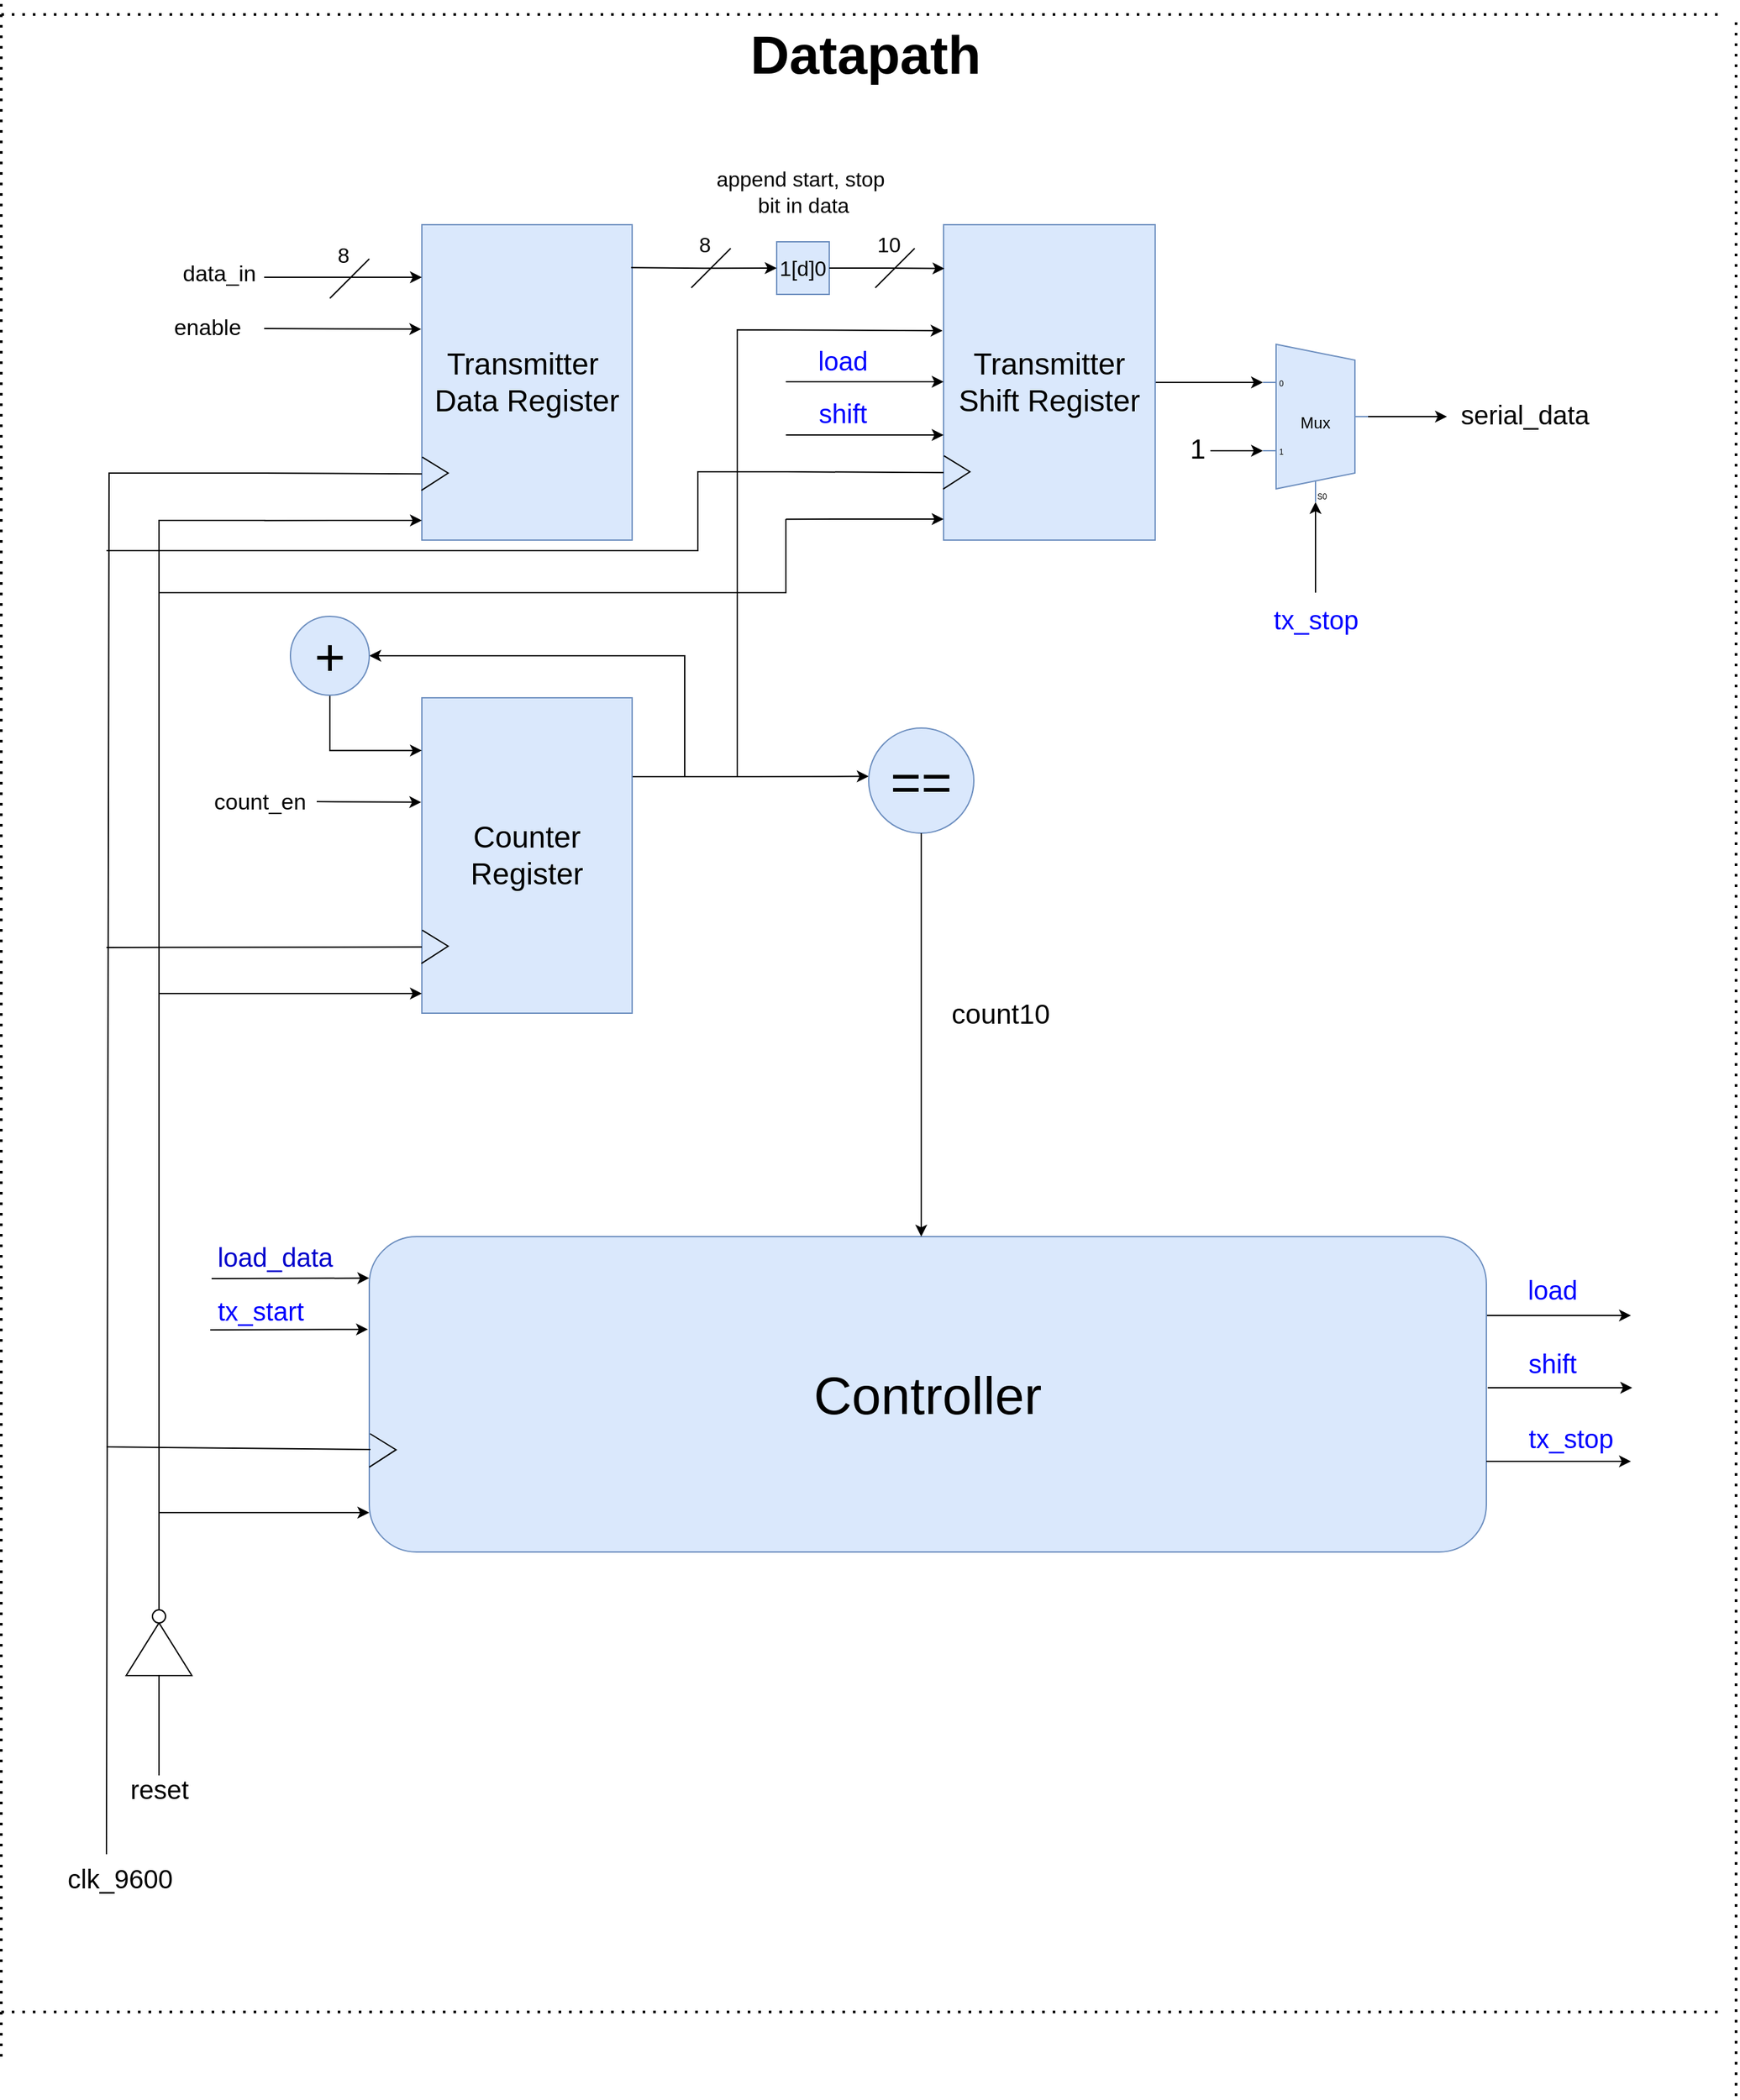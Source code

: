 <mxfile version="24.7.6">
  <diagram name="Page-1" id="l48Uq00KLZCkgwiKBUMl">
    <mxGraphModel dx="4155" dy="3085" grid="1" gridSize="10" guides="1" tooltips="1" connect="1" arrows="1" fold="1" page="1" pageScale="1" pageWidth="827" pageHeight="1169" math="0" shadow="0">
      <root>
        <mxCell id="0" />
        <mxCell id="1" parent="0" />
        <mxCell id="thzye2hZGfBqo8gDTTIo-1" value="&lt;h1 style=&quot;margin-top: 0px;&quot;&gt;&lt;font style=&quot;font-size: 41px;&quot;&gt;Datapath&lt;/font&gt;&lt;/h1&gt;" style="text;html=1;whiteSpace=wrap;overflow=hidden;rounded=0;" vertex="1" parent="1">
          <mxGeometry x="408" width="264" height="70" as="geometry" />
        </mxCell>
        <mxCell id="thzye2hZGfBqo8gDTTIo-69" style="edgeStyle=orthogonalEdgeStyle;rounded=0;orthogonalLoop=1;jettySize=auto;html=1;exitX=1;exitY=0.25;exitDx=0;exitDy=0;" edge="1" parent="1" source="thzye2hZGfBqo8gDTTIo-2">
          <mxGeometry relative="1" as="geometry">
            <mxPoint x="1080" y="990" as="targetPoint" />
          </mxGeometry>
        </mxCell>
        <mxCell id="thzye2hZGfBqo8gDTTIo-2" value="&lt;font style=&quot;font-size: 40px;&quot;&gt;Controller&lt;/font&gt;" style="rounded=1;whiteSpace=wrap;html=1;fillColor=#dae8fc;strokeColor=#6c8ebf;" vertex="1" parent="1">
          <mxGeometry x="120" y="930" width="850" height="240" as="geometry" />
        </mxCell>
        <mxCell id="thzye2hZGfBqo8gDTTIo-3" value="&lt;font style=&quot;font-size: 23px;&quot;&gt;Transmitter&amp;nbsp;&lt;/font&gt;&lt;div style=&quot;font-size: 23px;&quot;&gt;&lt;font style=&quot;font-size: 23px;&quot;&gt;Data Register&lt;/font&gt;&lt;/div&gt;" style="rounded=0;whiteSpace=wrap;html=1;fillColor=#dae8fc;strokeColor=#6c8ebf;" vertex="1" parent="1">
          <mxGeometry x="160" y="160" width="160" height="240" as="geometry" />
        </mxCell>
        <mxCell id="thzye2hZGfBqo8gDTTIo-4" value="" style="edgeStyle=none;orthogonalLoop=1;jettySize=auto;html=1;rounded=0;entryX=0;entryY=0.25;entryDx=0;entryDy=0;" edge="1" parent="1">
          <mxGeometry width="80" relative="1" as="geometry">
            <mxPoint x="40" y="200" as="sourcePoint" />
            <mxPoint x="160" y="200" as="targetPoint" />
            <Array as="points" />
          </mxGeometry>
        </mxCell>
        <mxCell id="thzye2hZGfBqo8gDTTIo-5" value="" style="endArrow=none;html=1;rounded=0;exitX=-0.003;exitY=0.666;exitDx=0;exitDy=0;exitPerimeter=0;entryX=0.002;entryY=0.539;entryDx=0;entryDy=0;entryPerimeter=0;" edge="1" parent="1">
          <mxGeometry width="50" height="50" relative="1" as="geometry">
            <mxPoint x="159.64" y="362.2" as="sourcePoint" />
            <mxPoint x="160.24" y="336.8" as="targetPoint" />
            <Array as="points">
              <mxPoint x="180" y="349" />
            </Array>
          </mxGeometry>
        </mxCell>
        <mxCell id="thzye2hZGfBqo8gDTTIo-6" value="" style="endArrow=none;html=1;rounded=0;entryX=0;entryY=0.603;entryDx=0;entryDy=0;entryPerimeter=0;" edge="1" parent="1">
          <mxGeometry width="50" height="50" relative="1" as="geometry">
            <mxPoint x="40" y="349" as="sourcePoint" />
            <mxPoint x="160" y="349.6" as="targetPoint" />
          </mxGeometry>
        </mxCell>
        <mxCell id="thzye2hZGfBqo8gDTTIo-7" value="" style="endArrow=classic;html=1;rounded=0;entryX=0;entryY=0.937;entryDx=0;entryDy=0;entryPerimeter=0;" edge="1" parent="1">
          <mxGeometry width="50" height="50" relative="1" as="geometry">
            <mxPoint x="40" y="385.08" as="sourcePoint" />
            <mxPoint x="160" y="385.0" as="targetPoint" />
          </mxGeometry>
        </mxCell>
        <mxCell id="thzye2hZGfBqo8gDTTIo-8" value="" style="endArrow=classic;html=1;rounded=0;entryX=-0.003;entryY=0.331;entryDx=0;entryDy=0;entryPerimeter=0;" edge="1" parent="1" target="thzye2hZGfBqo8gDTTIo-3">
          <mxGeometry width="50" height="50" relative="1" as="geometry">
            <mxPoint x="40" y="239" as="sourcePoint" />
            <mxPoint x="160" y="242" as="targetPoint" />
          </mxGeometry>
        </mxCell>
        <mxCell id="thzye2hZGfBqo8gDTTIo-10" value="&lt;font style=&quot;font-size: 17px;&quot;&gt;data_in&lt;/font&gt;" style="text;html=1;align=center;verticalAlign=middle;whiteSpace=wrap;rounded=0;" vertex="1" parent="1">
          <mxGeometry x="-24" y="183" width="60" height="30" as="geometry" />
        </mxCell>
        <mxCell id="thzye2hZGfBqo8gDTTIo-16" value="" style="endArrow=none;dashed=1;html=1;dashPattern=1 3;strokeWidth=2;rounded=0;" edge="1" parent="1">
          <mxGeometry width="50" height="50" relative="1" as="geometry">
            <mxPoint x="1160" y="1584" as="sourcePoint" />
            <mxPoint x="1160" as="targetPoint" />
          </mxGeometry>
        </mxCell>
        <mxCell id="thzye2hZGfBqo8gDTTIo-19" value="&lt;font style=&quot;font-size: 17px;&quot;&gt;enable&lt;/font&gt;" style="text;html=1;align=center;verticalAlign=middle;whiteSpace=wrap;rounded=0;" vertex="1" parent="1">
          <mxGeometry x="-50" y="224" width="94" height="30" as="geometry" />
        </mxCell>
        <mxCell id="thzye2hZGfBqo8gDTTIo-54" style="edgeStyle=orthogonalEdgeStyle;rounded=0;orthogonalLoop=1;jettySize=auto;html=1;exitX=1;exitY=0.5;exitDx=0;exitDy=0;" edge="1" parent="1" source="thzye2hZGfBqo8gDTTIo-20">
          <mxGeometry relative="1" as="geometry">
            <mxPoint x="800" y="280" as="targetPoint" />
          </mxGeometry>
        </mxCell>
        <mxCell id="thzye2hZGfBqo8gDTTIo-20" value="&lt;font style=&quot;font-size: 23px;&quot;&gt;Transmitter&lt;/font&gt;&lt;div style=&quot;font-size: 23px;&quot;&gt;&lt;font style=&quot;font-size: 23px;&quot;&gt;Shift Register&lt;/font&gt;&lt;/div&gt;" style="rounded=0;whiteSpace=wrap;html=1;fillColor=#dae8fc;strokeColor=#6c8ebf;" vertex="1" parent="1">
          <mxGeometry x="557" y="160" width="161" height="240" as="geometry" />
        </mxCell>
        <mxCell id="thzye2hZGfBqo8gDTTIo-22" value="" style="endArrow=none;html=1;rounded=0;exitX=-0.003;exitY=0.666;exitDx=0;exitDy=0;exitPerimeter=0;entryX=0.002;entryY=0.539;entryDx=0;entryDy=0;entryPerimeter=0;" edge="1" parent="1">
          <mxGeometry width="50" height="50" relative="1" as="geometry">
            <mxPoint x="556.64" y="361.2" as="sourcePoint" />
            <mxPoint x="557.24" y="335.8" as="targetPoint" />
            <Array as="points">
              <mxPoint x="577" y="348" />
            </Array>
          </mxGeometry>
        </mxCell>
        <mxCell id="thzye2hZGfBqo8gDTTIo-23" value="" style="endArrow=none;html=1;rounded=0;entryX=0;entryY=0.603;entryDx=0;entryDy=0;entryPerimeter=0;" edge="1" parent="1">
          <mxGeometry width="50" height="50" relative="1" as="geometry">
            <mxPoint x="437" y="348" as="sourcePoint" />
            <mxPoint x="557" y="348.6" as="targetPoint" />
          </mxGeometry>
        </mxCell>
        <mxCell id="thzye2hZGfBqo8gDTTIo-24" value="" style="endArrow=classic;html=1;rounded=0;entryX=0;entryY=0.937;entryDx=0;entryDy=0;entryPerimeter=0;" edge="1" parent="1">
          <mxGeometry width="50" height="50" relative="1" as="geometry">
            <mxPoint x="437" y="384.08" as="sourcePoint" />
            <mxPoint x="557" y="384.0" as="targetPoint" />
          </mxGeometry>
        </mxCell>
        <mxCell id="thzye2hZGfBqo8gDTTIo-30" value="" style="edgeStyle=none;orthogonalLoop=1;jettySize=auto;html=1;rounded=0;" edge="1" parent="1">
          <mxGeometry width="80" relative="1" as="geometry">
            <mxPoint x="437" y="279.52" as="sourcePoint" />
            <mxPoint x="557" y="279.52" as="targetPoint" />
            <Array as="points" />
          </mxGeometry>
        </mxCell>
        <mxCell id="thzye2hZGfBqo8gDTTIo-31" value="" style="edgeStyle=none;orthogonalLoop=1;jettySize=auto;html=1;rounded=0;" edge="1" parent="1">
          <mxGeometry width="80" relative="1" as="geometry">
            <mxPoint x="437" y="320" as="sourcePoint" />
            <mxPoint x="557" y="320" as="targetPoint" />
            <Array as="points" />
          </mxGeometry>
        </mxCell>
        <mxCell id="thzye2hZGfBqo8gDTTIo-41" style="edgeStyle=orthogonalEdgeStyle;rounded=0;orthogonalLoop=1;jettySize=auto;html=1;exitX=1;exitY=0.25;exitDx=0;exitDy=0;" edge="1" parent="1" source="thzye2hZGfBqo8gDTTIo-33">
          <mxGeometry relative="1" as="geometry">
            <mxPoint x="500" y="579.75" as="targetPoint" />
          </mxGeometry>
        </mxCell>
        <mxCell id="thzye2hZGfBqo8gDTTIo-33" value="&lt;font style=&quot;font-size: 23px;&quot;&gt;Counter&lt;/font&gt;&lt;div style=&quot;font-size: 23px;&quot;&gt;&lt;font style=&quot;font-size: 23px;&quot;&gt;Register&lt;/font&gt;&lt;/div&gt;" style="rounded=0;whiteSpace=wrap;html=1;fillColor=#dae8fc;strokeColor=#6c8ebf;" vertex="1" parent="1">
          <mxGeometry x="160" y="520" width="160" height="240" as="geometry" />
        </mxCell>
        <mxCell id="thzye2hZGfBqo8gDTTIo-35" value="" style="endArrow=none;html=1;rounded=0;exitX=-0.003;exitY=0.666;exitDx=0;exitDy=0;exitPerimeter=0;entryX=0.002;entryY=0.539;entryDx=0;entryDy=0;entryPerimeter=0;" edge="1" parent="1">
          <mxGeometry width="50" height="50" relative="1" as="geometry">
            <mxPoint x="159.64" y="722.2" as="sourcePoint" />
            <mxPoint x="160.24" y="696.8" as="targetPoint" />
            <Array as="points">
              <mxPoint x="180" y="709" />
            </Array>
          </mxGeometry>
        </mxCell>
        <mxCell id="thzye2hZGfBqo8gDTTIo-36" value="" style="endArrow=none;html=1;rounded=0;entryX=0;entryY=0.603;entryDx=0;entryDy=0;entryPerimeter=0;" edge="1" parent="1">
          <mxGeometry width="50" height="50" relative="1" as="geometry">
            <mxPoint x="-80" y="710" as="sourcePoint" />
            <mxPoint x="160" y="709.6" as="targetPoint" />
          </mxGeometry>
        </mxCell>
        <mxCell id="thzye2hZGfBqo8gDTTIo-37" value="" style="endArrow=classic;html=1;rounded=0;entryX=0;entryY=0.937;entryDx=0;entryDy=0;entryPerimeter=0;" edge="1" parent="1">
          <mxGeometry width="50" height="50" relative="1" as="geometry">
            <mxPoint x="-40" y="745" as="sourcePoint" />
            <mxPoint x="160" y="745" as="targetPoint" />
          </mxGeometry>
        </mxCell>
        <mxCell id="thzye2hZGfBqo8gDTTIo-38" value="" style="endArrow=classic;html=1;rounded=0;entryX=-0.003;entryY=0.331;entryDx=0;entryDy=0;entryPerimeter=0;" edge="1" parent="1" target="thzye2hZGfBqo8gDTTIo-33">
          <mxGeometry width="50" height="50" relative="1" as="geometry">
            <mxPoint x="80" y="599" as="sourcePoint" />
            <mxPoint x="160" y="602" as="targetPoint" />
          </mxGeometry>
        </mxCell>
        <mxCell id="thzye2hZGfBqo8gDTTIo-40" value="&lt;font style=&quot;font-size: 17px;&quot;&gt;count_en&lt;/font&gt;" style="text;html=1;align=center;verticalAlign=middle;whiteSpace=wrap;rounded=0;" vertex="1" parent="1">
          <mxGeometry x="-10" y="585" width="94" height="30" as="geometry" />
        </mxCell>
        <mxCell id="thzye2hZGfBqo8gDTTIo-42" value="&lt;font style=&quot;font-size: 40px;&quot;&gt;==&lt;/font&gt;" style="ellipse;whiteSpace=wrap;html=1;aspect=fixed;fillColor=#dae8fc;strokeColor=#6c8ebf;" vertex="1" parent="1">
          <mxGeometry x="500" y="543" width="80" height="80" as="geometry" />
        </mxCell>
        <mxCell id="thzye2hZGfBqo8gDTTIo-43" value="" style="edgeStyle=none;orthogonalLoop=1;jettySize=auto;html=1;rounded=0;entryX=1;entryY=0.5;entryDx=0;entryDy=0;" edge="1" parent="1" target="thzye2hZGfBqo8gDTTIo-44">
          <mxGeometry width="80" relative="1" as="geometry">
            <mxPoint x="360" y="580" as="sourcePoint" />
            <mxPoint x="120" y="480" as="targetPoint" />
            <Array as="points">
              <mxPoint x="360" y="488" />
            </Array>
          </mxGeometry>
        </mxCell>
        <mxCell id="thzye2hZGfBqo8gDTTIo-50" style="edgeStyle=orthogonalEdgeStyle;rounded=0;orthogonalLoop=1;jettySize=auto;html=1;exitX=0.5;exitY=1;exitDx=0;exitDy=0;entryX=0;entryY=0.167;entryDx=0;entryDy=0;entryPerimeter=0;" edge="1" parent="1" source="thzye2hZGfBqo8gDTTIo-44" target="thzye2hZGfBqo8gDTTIo-33">
          <mxGeometry relative="1" as="geometry">
            <mxPoint x="130" y="570" as="targetPoint" />
          </mxGeometry>
        </mxCell>
        <mxCell id="thzye2hZGfBqo8gDTTIo-44" value="&lt;font style=&quot;font-size: 40px;&quot;&gt;+&lt;/font&gt;" style="ellipse;whiteSpace=wrap;html=1;aspect=fixed;fillColor=#dae8fc;strokeColor=#6c8ebf;" vertex="1" parent="1">
          <mxGeometry x="60" y="458" width="60" height="60" as="geometry" />
        </mxCell>
        <mxCell id="thzye2hZGfBqo8gDTTIo-47" value="" style="endArrow=none;html=1;rounded=0;" edge="1" parent="1">
          <mxGeometry width="50" height="50" relative="1" as="geometry">
            <mxPoint x="-80" y="1400" as="sourcePoint" />
            <mxPoint x="42" y="349" as="targetPoint" />
            <Array as="points">
              <mxPoint x="-78" y="349" />
            </Array>
          </mxGeometry>
        </mxCell>
        <mxCell id="thzye2hZGfBqo8gDTTIo-48" value="" style="endArrow=none;html=1;rounded=0;" edge="1" parent="1">
          <mxGeometry width="50" height="50" relative="1" as="geometry">
            <mxPoint x="-40" y="1230" as="sourcePoint" />
            <mxPoint x="41" y="385" as="targetPoint" />
            <Array as="points">
              <mxPoint x="-40" y="385" />
            </Array>
          </mxGeometry>
        </mxCell>
        <mxCell id="thzye2hZGfBqo8gDTTIo-49" value="" style="endArrow=none;html=1;rounded=0;" edge="1" parent="1">
          <mxGeometry width="50" height="50" relative="1" as="geometry">
            <mxPoint x="-80" y="408" as="sourcePoint" />
            <mxPoint x="440" y="348" as="targetPoint" />
            <Array as="points">
              <mxPoint x="370" y="408" />
              <mxPoint x="370" y="348" />
            </Array>
          </mxGeometry>
        </mxCell>
        <mxCell id="thzye2hZGfBqo8gDTTIo-51" value="" style="endArrow=none;html=1;rounded=0;" edge="1" parent="1">
          <mxGeometry width="50" height="50" relative="1" as="geometry">
            <mxPoint x="-40" y="440" as="sourcePoint" />
            <mxPoint x="437" y="384" as="targetPoint" />
            <Array as="points">
              <mxPoint x="437" y="440" />
            </Array>
          </mxGeometry>
        </mxCell>
        <mxCell id="thzye2hZGfBqo8gDTTIo-52" value="" style="edgeStyle=none;orthogonalLoop=1;jettySize=auto;html=1;rounded=0;entryX=-0.005;entryY=0.336;entryDx=0;entryDy=0;entryPerimeter=0;" edge="1" parent="1" target="thzye2hZGfBqo8gDTTIo-20">
          <mxGeometry width="80" relative="1" as="geometry">
            <mxPoint x="400" y="580" as="sourcePoint" />
            <mxPoint x="440" y="240" as="targetPoint" />
            <Array as="points">
              <mxPoint x="400" y="240" />
            </Array>
          </mxGeometry>
        </mxCell>
        <mxCell id="thzye2hZGfBqo8gDTTIo-82" style="edgeStyle=orthogonalEdgeStyle;rounded=0;orthogonalLoop=1;jettySize=auto;html=1;exitX=1;exitY=0.5;exitDx=0;exitDy=-5;exitPerimeter=0;" edge="1" parent="1" source="thzye2hZGfBqo8gDTTIo-53">
          <mxGeometry relative="1" as="geometry">
            <mxPoint x="940" y="306" as="targetPoint" />
          </mxGeometry>
        </mxCell>
        <mxCell id="thzye2hZGfBqo8gDTTIo-53" value="Mux" style="shadow=0;dashed=0;align=center;html=1;strokeWidth=1;shape=mxgraph.electrical.abstract.mux2;whiteSpace=wrap;fillColor=#dae8fc;strokeColor=#6c8ebf;" vertex="1" parent="1">
          <mxGeometry x="800" y="251" width="80" height="120" as="geometry" />
        </mxCell>
        <mxCell id="thzye2hZGfBqo8gDTTIo-55" value="" style="edgeStyle=none;orthogonalLoop=1;jettySize=auto;html=1;rounded=0;" edge="1" parent="1">
          <mxGeometry width="80" relative="1" as="geometry">
            <mxPoint x="760" y="332" as="sourcePoint" />
            <mxPoint x="800" y="332" as="targetPoint" />
            <Array as="points" />
          </mxGeometry>
        </mxCell>
        <mxCell id="thzye2hZGfBqo8gDTTIo-59" value="" style="endArrow=none;html=1;rounded=0;exitX=-0.003;exitY=0.666;exitDx=0;exitDy=0;exitPerimeter=0;entryX=0.002;entryY=0.539;entryDx=0;entryDy=0;entryPerimeter=0;" edge="1" parent="1">
          <mxGeometry width="50" height="50" relative="1" as="geometry">
            <mxPoint x="120.0" y="1105.4" as="sourcePoint" />
            <mxPoint x="120.6" y="1080" as="targetPoint" />
            <Array as="points">
              <mxPoint x="140.36" y="1092.2" />
            </Array>
          </mxGeometry>
        </mxCell>
        <mxCell id="thzye2hZGfBqo8gDTTIo-61" value="" style="endArrow=none;html=1;rounded=0;entryX=0.001;entryY=0.675;entryDx=0;entryDy=0;entryPerimeter=0;" edge="1" parent="1" target="thzye2hZGfBqo8gDTTIo-2">
          <mxGeometry width="50" height="50" relative="1" as="geometry">
            <mxPoint x="-80" y="1090" as="sourcePoint" />
            <mxPoint x="60" y="1120" as="targetPoint" />
          </mxGeometry>
        </mxCell>
        <mxCell id="thzye2hZGfBqo8gDTTIo-62" value="" style="edgeStyle=none;orthogonalLoop=1;jettySize=auto;html=1;rounded=0;entryX=0;entryY=0.875;entryDx=0;entryDy=0;entryPerimeter=0;" edge="1" parent="1" target="thzye2hZGfBqo8gDTTIo-2">
          <mxGeometry width="80" relative="1" as="geometry">
            <mxPoint x="-40" y="1140" as="sourcePoint" />
            <mxPoint x="50" y="1140" as="targetPoint" />
            <Array as="points" />
          </mxGeometry>
        </mxCell>
        <mxCell id="thzye2hZGfBqo8gDTTIo-63" style="edgeStyle=orthogonalEdgeStyle;rounded=0;orthogonalLoop=1;jettySize=auto;html=1;exitX=0.5;exitY=1;exitDx=0;exitDy=0;" edge="1" parent="1" source="thzye2hZGfBqo8gDTTIo-42">
          <mxGeometry relative="1" as="geometry">
            <mxPoint x="540" y="930" as="targetPoint" />
          </mxGeometry>
        </mxCell>
        <mxCell id="thzye2hZGfBqo8gDTTIo-64" value="" style="edgeStyle=none;orthogonalLoop=1;jettySize=auto;html=1;rounded=0;entryX=0;entryY=0.14;entryDx=0;entryDy=0;entryPerimeter=0;" edge="1" parent="1">
          <mxGeometry width="80" relative="1" as="geometry">
            <mxPoint y="962" as="sourcePoint" />
            <mxPoint x="120" y="961.6" as="targetPoint" />
            <Array as="points" />
          </mxGeometry>
        </mxCell>
        <mxCell id="thzye2hZGfBqo8gDTTIo-66" value="" style="edgeStyle=none;orthogonalLoop=1;jettySize=auto;html=1;rounded=0;entryX=0;entryY=0.14;entryDx=0;entryDy=0;entryPerimeter=0;" edge="1" parent="1">
          <mxGeometry width="80" relative="1" as="geometry">
            <mxPoint x="-1" y="1001" as="sourcePoint" />
            <mxPoint x="119" y="1000.6" as="targetPoint" />
            <Array as="points" />
          </mxGeometry>
        </mxCell>
        <mxCell id="thzye2hZGfBqo8gDTTIo-67" value="&lt;font color=&quot;#0000cc&quot; style=&quot;font-size: 20px;&quot;&gt;load_data&lt;/font&gt;" style="text;html=1;align=center;verticalAlign=middle;whiteSpace=wrap;rounded=0;" vertex="1" parent="1">
          <mxGeometry y="930" width="97" height="30" as="geometry" />
        </mxCell>
        <mxCell id="thzye2hZGfBqo8gDTTIo-68" value="&lt;font color=&quot;#0000ff&quot; style=&quot;font-size: 20px;&quot;&gt;tx_start&lt;/font&gt;" style="text;html=1;align=center;verticalAlign=middle;resizable=0;points=[];autosize=1;strokeColor=none;fillColor=none;" vertex="1" parent="1">
          <mxGeometry x="-8" y="966" width="90" height="40" as="geometry" />
        </mxCell>
        <mxCell id="thzye2hZGfBqo8gDTTIo-72" style="edgeStyle=orthogonalEdgeStyle;rounded=0;orthogonalLoop=1;jettySize=auto;html=1;exitX=1;exitY=0.25;exitDx=0;exitDy=0;" edge="1" parent="1">
          <mxGeometry relative="1" as="geometry">
            <mxPoint x="1081" y="1045" as="targetPoint" />
            <mxPoint x="971" y="1045" as="sourcePoint" />
          </mxGeometry>
        </mxCell>
        <mxCell id="thzye2hZGfBqo8gDTTIo-73" style="edgeStyle=orthogonalEdgeStyle;rounded=0;orthogonalLoop=1;jettySize=auto;html=1;exitX=1;exitY=0.25;exitDx=0;exitDy=0;" edge="1" parent="1">
          <mxGeometry relative="1" as="geometry">
            <mxPoint x="1080" y="1101" as="targetPoint" />
            <mxPoint x="970" y="1101" as="sourcePoint" />
          </mxGeometry>
        </mxCell>
        <mxCell id="thzye2hZGfBqo8gDTTIo-74" value="&lt;font color=&quot;#0000ff&quot; style=&quot;font-size: 20px;&quot;&gt;load&lt;/font&gt;" style="text;html=1;align=center;verticalAlign=middle;resizable=0;points=[];autosize=1;strokeColor=none;fillColor=none;" vertex="1" parent="1">
          <mxGeometry x="990" y="950" width="60" height="40" as="geometry" />
        </mxCell>
        <mxCell id="thzye2hZGfBqo8gDTTIo-75" value="&lt;font color=&quot;#0000ff&quot; style=&quot;font-size: 20px;&quot;&gt;shift&lt;/font&gt;" style="text;html=1;align=center;verticalAlign=middle;resizable=0;points=[];autosize=1;strokeColor=none;fillColor=none;" vertex="1" parent="1">
          <mxGeometry x="990" y="1006" width="60" height="40" as="geometry" />
        </mxCell>
        <mxCell id="thzye2hZGfBqo8gDTTIo-78" value="&lt;font color=&quot;#0000ff&quot; style=&quot;font-size: 20px;&quot;&gt;tx_stop&lt;/font&gt;" style="text;html=1;align=center;verticalAlign=middle;resizable=0;points=[];autosize=1;strokeColor=none;fillColor=none;" vertex="1" parent="1">
          <mxGeometry x="989" y="1063" width="90" height="40" as="geometry" />
        </mxCell>
        <mxCell id="thzye2hZGfBqo8gDTTIo-79" value="&lt;font style=&quot;font-size: 21px;&quot;&gt;count10&lt;/font&gt;" style="text;html=1;align=center;verticalAlign=middle;resizable=0;points=[];autosize=1;strokeColor=none;fillColor=none;" vertex="1" parent="1">
          <mxGeometry x="550" y="740" width="100" height="40" as="geometry" />
        </mxCell>
        <mxCell id="thzye2hZGfBqo8gDTTIo-80" value="" style="edgeStyle=none;orthogonalLoop=1;jettySize=auto;html=1;rounded=0;entryX=0.375;entryY=1;entryDx=10;entryDy=0;entryPerimeter=0;" edge="1" parent="1" target="thzye2hZGfBqo8gDTTIo-53">
          <mxGeometry width="80" relative="1" as="geometry">
            <mxPoint x="840" y="440" as="sourcePoint" />
            <mxPoint x="920" y="400" as="targetPoint" />
            <Array as="points" />
          </mxGeometry>
        </mxCell>
        <mxCell id="thzye2hZGfBqo8gDTTIo-81" value="&lt;font color=&quot;#0000ff&quot; style=&quot;font-size: 20px;&quot;&gt;tx_stop&lt;/font&gt;" style="text;html=1;align=center;verticalAlign=middle;resizable=0;points=[];autosize=1;strokeColor=none;fillColor=none;" vertex="1" parent="1">
          <mxGeometry x="795" y="440" width="90" height="40" as="geometry" />
        </mxCell>
        <mxCell id="thzye2hZGfBqo8gDTTIo-83" value="&lt;font style=&quot;font-size: 20px;&quot;&gt;serial_data&lt;/font&gt;" style="text;html=1;align=center;verticalAlign=middle;resizable=0;points=[];autosize=1;strokeColor=none;fillColor=none;" vertex="1" parent="1">
          <mxGeometry x="939" y="284" width="120" height="40" as="geometry" />
        </mxCell>
        <mxCell id="thzye2hZGfBqo8gDTTIo-84" value="&lt;font color=&quot;#0000ff&quot; style=&quot;font-size: 20px;&quot;&gt;load&lt;/font&gt;" style="text;html=1;align=center;verticalAlign=middle;resizable=0;points=[];autosize=1;strokeColor=none;fillColor=none;" vertex="1" parent="1">
          <mxGeometry x="450" y="243" width="60" height="40" as="geometry" />
        </mxCell>
        <mxCell id="thzye2hZGfBqo8gDTTIo-86" value="&lt;font color=&quot;#0000ff&quot; style=&quot;font-size: 20px;&quot;&gt;shift&lt;/font&gt;" style="text;html=1;align=center;verticalAlign=middle;resizable=0;points=[];autosize=1;strokeColor=none;fillColor=none;" vertex="1" parent="1">
          <mxGeometry x="450" y="283" width="60" height="40" as="geometry" />
        </mxCell>
        <mxCell id="thzye2hZGfBqo8gDTTIo-87" value="&lt;font style=&quot;font-size: 20px;&quot;&gt;clk_9600&lt;/font&gt;" style="text;html=1;align=center;verticalAlign=middle;resizable=0;points=[];autosize=1;strokeColor=none;fillColor=none;" vertex="1" parent="1">
          <mxGeometry x="-120" y="1398" width="100" height="40" as="geometry" />
        </mxCell>
        <mxCell id="thzye2hZGfBqo8gDTTIo-88" value="&lt;font style=&quot;font-size: 20px;&quot;&gt;reset&lt;/font&gt;" style="text;html=1;align=center;verticalAlign=middle;resizable=0;points=[];autosize=1;strokeColor=none;fillColor=none;" vertex="1" parent="1">
          <mxGeometry x="-75" y="1330" width="70" height="40" as="geometry" />
        </mxCell>
        <mxCell id="thzye2hZGfBqo8gDTTIo-89" value="" style="triangle;whiteSpace=wrap;html=1;rotation=-90;" vertex="1" parent="1">
          <mxGeometry x="-60" y="1219" width="40" height="50" as="geometry" />
        </mxCell>
        <mxCell id="thzye2hZGfBqo8gDTTIo-92" value="" style="endArrow=none;html=1;rounded=0;entryX=0;entryY=0.5;entryDx=0;entryDy=0;" edge="1" parent="1" target="thzye2hZGfBqo8gDTTIo-89">
          <mxGeometry width="50" height="50" relative="1" as="geometry">
            <mxPoint x="-40" y="1340" as="sourcePoint" />
            <mxPoint x="180" y="1410" as="targetPoint" />
          </mxGeometry>
        </mxCell>
        <mxCell id="thzye2hZGfBqo8gDTTIo-93" value="" style="ellipse;whiteSpace=wrap;html=1;aspect=fixed;" vertex="1" parent="1">
          <mxGeometry x="-45" y="1214" width="10" height="10" as="geometry" />
        </mxCell>
        <mxCell id="thzye2hZGfBqo8gDTTIo-94" value="" style="endArrow=none;dashed=1;html=1;dashPattern=1 3;strokeWidth=2;rounded=0;" edge="1" parent="1">
          <mxGeometry width="50" height="50" relative="1" as="geometry">
            <mxPoint x="-160" y="1554" as="sourcePoint" />
            <mxPoint x="-160" y="-10" as="targetPoint" />
          </mxGeometry>
        </mxCell>
        <mxCell id="thzye2hZGfBqo8gDTTIo-95" value="" style="endArrow=none;dashed=1;html=1;dashPattern=1 3;strokeWidth=2;rounded=0;" edge="1" parent="1">
          <mxGeometry width="50" height="50" relative="1" as="geometry">
            <mxPoint x="-160" as="sourcePoint" />
            <mxPoint x="1150" as="targetPoint" />
          </mxGeometry>
        </mxCell>
        <mxCell id="thzye2hZGfBqo8gDTTIo-96" value="" style="endArrow=none;dashed=1;html=1;dashPattern=1 3;strokeWidth=2;rounded=0;" edge="1" parent="1">
          <mxGeometry width="50" height="50" relative="1" as="geometry">
            <mxPoint x="-160" y="1520" as="sourcePoint" />
            <mxPoint x="1150" y="1520" as="targetPoint" />
          </mxGeometry>
        </mxCell>
        <mxCell id="thzye2hZGfBqo8gDTTIo-97" value="" style="endArrow=none;html=1;rounded=0;" edge="1" parent="1">
          <mxGeometry width="50" height="50" relative="1" as="geometry">
            <mxPoint x="90" y="216" as="sourcePoint" />
            <mxPoint x="120" y="186" as="targetPoint" />
          </mxGeometry>
        </mxCell>
        <mxCell id="thzye2hZGfBqo8gDTTIo-98" value="&lt;font style=&quot;font-size: 16px;&quot;&gt;8&lt;/font&gt;" style="text;html=1;align=center;verticalAlign=middle;resizable=0;points=[];autosize=1;strokeColor=none;fillColor=none;" vertex="1" parent="1">
          <mxGeometry x="85" y="168" width="30" height="30" as="geometry" />
        </mxCell>
        <mxCell id="thzye2hZGfBqo8gDTTIo-101" value="&lt;font style=&quot;font-size: 16px;&quot;&gt;1[d]0&lt;/font&gt;" style="whiteSpace=wrap;html=1;aspect=fixed;fillColor=#dae8fc;strokeColor=#6c8ebf;" vertex="1" parent="1">
          <mxGeometry x="430" y="173" width="40" height="40" as="geometry" />
        </mxCell>
        <mxCell id="thzye2hZGfBqo8gDTTIo-103" style="edgeStyle=orthogonalEdgeStyle;rounded=0;orthogonalLoop=1;jettySize=auto;html=1;exitX=0.989;exitY=0.136;exitDx=0;exitDy=0;entryX=0;entryY=0.5;entryDx=0;entryDy=0;exitPerimeter=0;" edge="1" parent="1" target="thzye2hZGfBqo8gDTTIo-101">
          <mxGeometry relative="1" as="geometry">
            <mxPoint x="319.24" y="192.64" as="sourcePoint" />
            <mxPoint x="415" y="193.0" as="targetPoint" />
          </mxGeometry>
        </mxCell>
        <mxCell id="thzye2hZGfBqo8gDTTIo-104" style="edgeStyle=orthogonalEdgeStyle;rounded=0;orthogonalLoop=1;jettySize=auto;html=1;exitX=1;exitY=0.5;exitDx=0;exitDy=0;entryX=0.004;entryY=0.139;entryDx=0;entryDy=0;entryPerimeter=0;" edge="1" parent="1" source="thzye2hZGfBqo8gDTTIo-101" target="thzye2hZGfBqo8gDTTIo-20">
          <mxGeometry relative="1" as="geometry" />
        </mxCell>
        <mxCell id="thzye2hZGfBqo8gDTTIo-106" value="" style="endArrow=none;html=1;rounded=0;" edge="1" parent="1">
          <mxGeometry width="50" height="50" relative="1" as="geometry">
            <mxPoint x="365" y="208" as="sourcePoint" />
            <mxPoint x="395" y="178" as="targetPoint" />
          </mxGeometry>
        </mxCell>
        <mxCell id="thzye2hZGfBqo8gDTTIo-107" value="&lt;font style=&quot;font-size: 16px;&quot;&gt;8&lt;/font&gt;" style="text;html=1;align=center;verticalAlign=middle;resizable=0;points=[];autosize=1;strokeColor=none;fillColor=none;" vertex="1" parent="1">
          <mxGeometry x="360" y="160" width="30" height="30" as="geometry" />
        </mxCell>
        <mxCell id="thzye2hZGfBqo8gDTTIo-108" value="" style="endArrow=none;html=1;rounded=0;" edge="1" parent="1">
          <mxGeometry width="50" height="50" relative="1" as="geometry">
            <mxPoint x="505" y="208" as="sourcePoint" />
            <mxPoint x="535" y="178" as="targetPoint" />
          </mxGeometry>
        </mxCell>
        <mxCell id="thzye2hZGfBqo8gDTTIo-109" value="&lt;font style=&quot;font-size: 16px;&quot;&gt;10&lt;/font&gt;" style="text;html=1;align=center;verticalAlign=middle;resizable=0;points=[];autosize=1;strokeColor=none;fillColor=none;" vertex="1" parent="1">
          <mxGeometry x="495" y="160" width="40" height="30" as="geometry" />
        </mxCell>
        <mxCell id="thzye2hZGfBqo8gDTTIo-110" value="&lt;font style=&quot;font-size: 16px;&quot;&gt;append start, stop&amp;nbsp;&lt;/font&gt;&lt;div style=&quot;font-size: 16px;&quot;&gt;&lt;font style=&quot;font-size: 16px;&quot;&gt;bit in data&lt;/font&gt;&lt;/div&gt;" style="text;html=1;align=center;verticalAlign=middle;resizable=0;points=[];autosize=1;strokeColor=none;fillColor=none;" vertex="1" parent="1">
          <mxGeometry x="370" y="110" width="160" height="50" as="geometry" />
        </mxCell>
        <mxCell id="thzye2hZGfBqo8gDTTIo-111" value="&lt;font style=&quot;font-size: 21px;&quot;&gt;1&lt;/font&gt;" style="text;html=1;align=center;verticalAlign=middle;resizable=0;points=[];autosize=1;strokeColor=none;fillColor=none;" vertex="1" parent="1">
          <mxGeometry x="730" y="310" width="40" height="40" as="geometry" />
        </mxCell>
      </root>
    </mxGraphModel>
  </diagram>
</mxfile>
